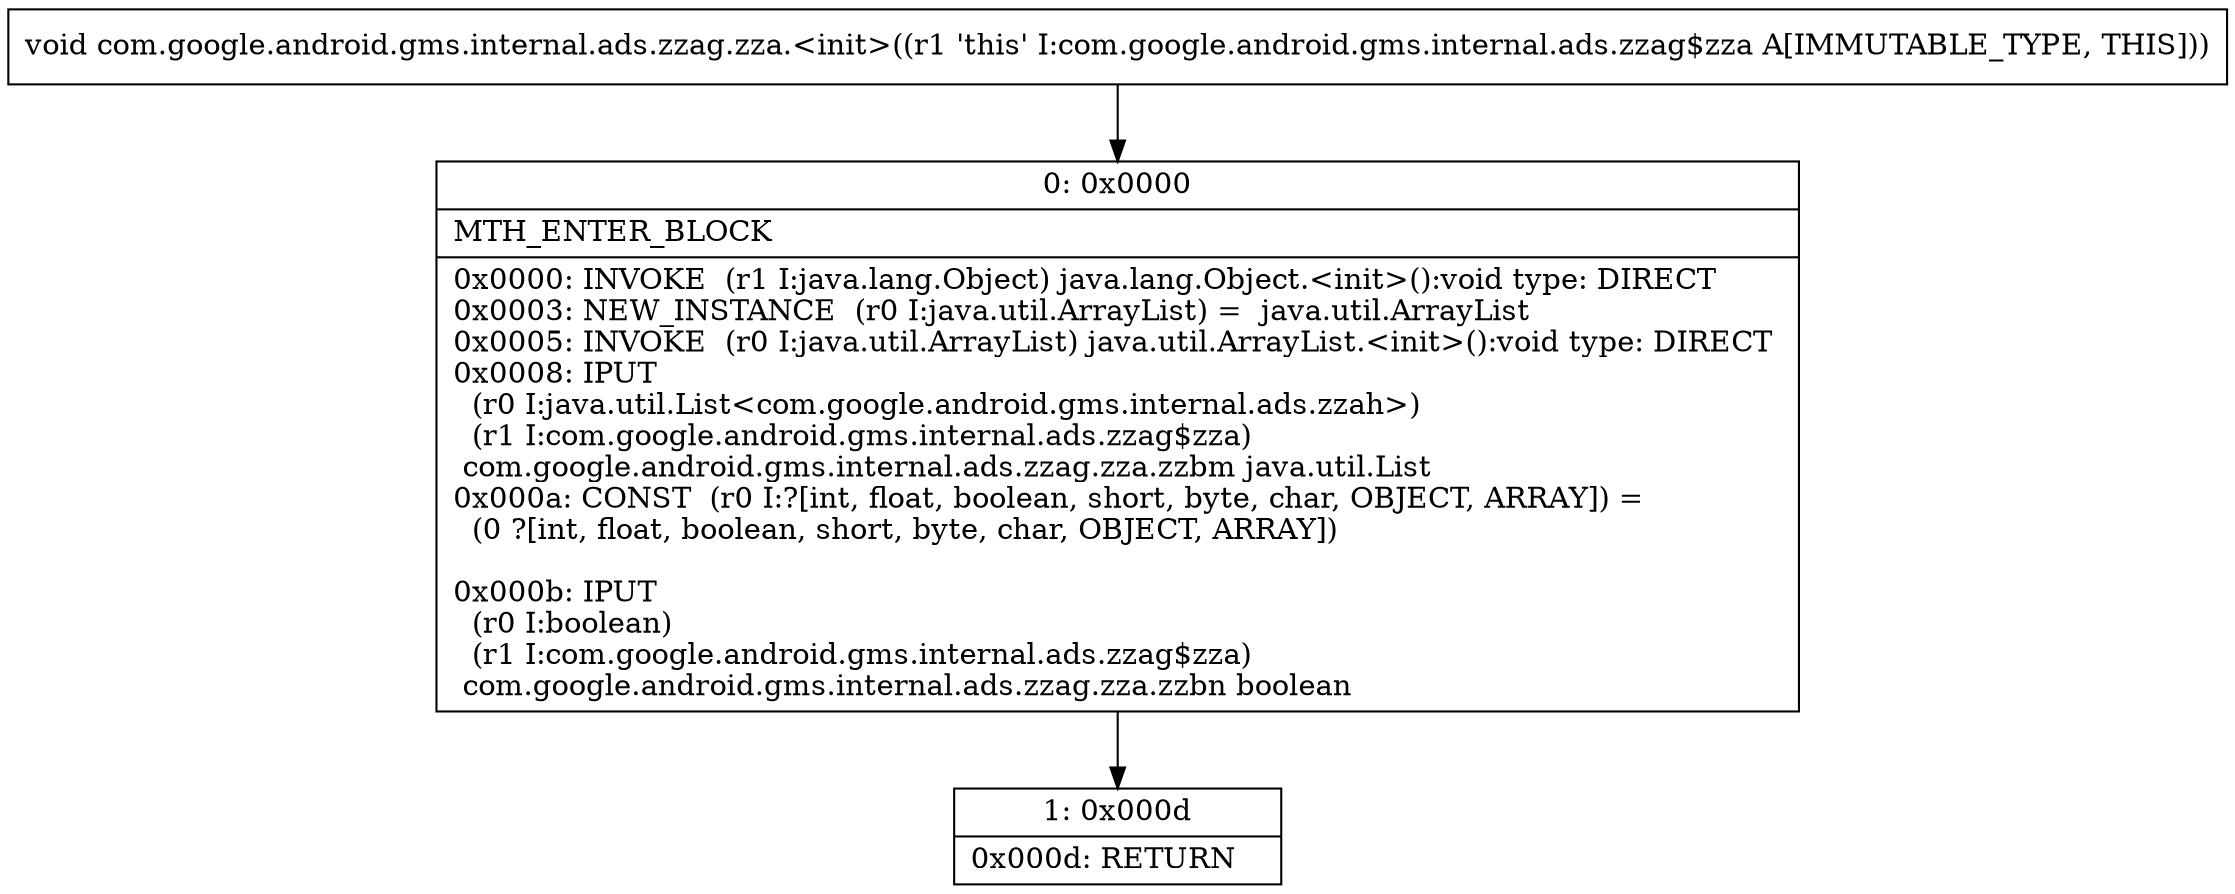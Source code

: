 digraph "CFG forcom.google.android.gms.internal.ads.zzag.zza.\<init\>()V" {
Node_0 [shape=record,label="{0\:\ 0x0000|MTH_ENTER_BLOCK\l|0x0000: INVOKE  (r1 I:java.lang.Object) java.lang.Object.\<init\>():void type: DIRECT \l0x0003: NEW_INSTANCE  (r0 I:java.util.ArrayList) =  java.util.ArrayList \l0x0005: INVOKE  (r0 I:java.util.ArrayList) java.util.ArrayList.\<init\>():void type: DIRECT \l0x0008: IPUT  \l  (r0 I:java.util.List\<com.google.android.gms.internal.ads.zzah\>)\l  (r1 I:com.google.android.gms.internal.ads.zzag$zza)\l com.google.android.gms.internal.ads.zzag.zza.zzbm java.util.List \l0x000a: CONST  (r0 I:?[int, float, boolean, short, byte, char, OBJECT, ARRAY]) = \l  (0 ?[int, float, boolean, short, byte, char, OBJECT, ARRAY])\l \l0x000b: IPUT  \l  (r0 I:boolean)\l  (r1 I:com.google.android.gms.internal.ads.zzag$zza)\l com.google.android.gms.internal.ads.zzag.zza.zzbn boolean \l}"];
Node_1 [shape=record,label="{1\:\ 0x000d|0x000d: RETURN   \l}"];
MethodNode[shape=record,label="{void com.google.android.gms.internal.ads.zzag.zza.\<init\>((r1 'this' I:com.google.android.gms.internal.ads.zzag$zza A[IMMUTABLE_TYPE, THIS])) }"];
MethodNode -> Node_0;
Node_0 -> Node_1;
}

